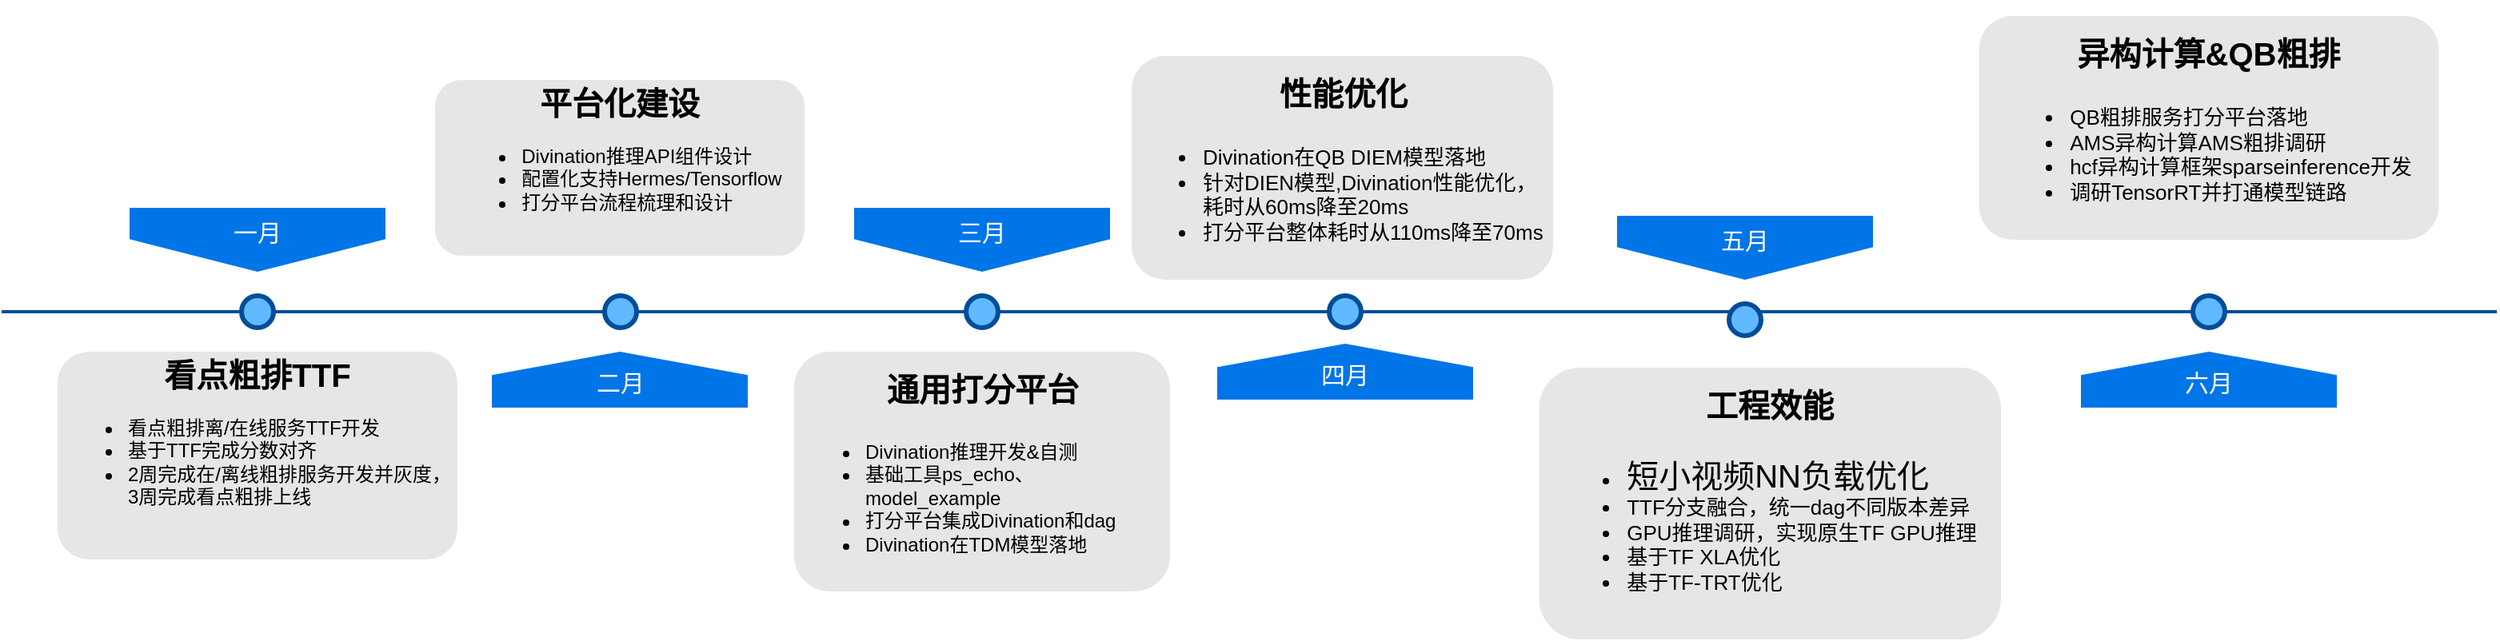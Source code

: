 <mxfile version="14.8.4" type="github">
  <diagram name="Page-1" id="82e54ff1-d628-8f03-85c4-9753963a91cd">
    <mxGraphModel dx="1730" dy="818" grid="1" gridSize="10" guides="1" tooltips="1" connect="1" arrows="1" fold="1" page="1" pageScale="1" pageWidth="1100" pageHeight="850" background="none" math="0" shadow="0">
      <root>
        <mxCell id="0" />
        <mxCell id="1" parent="0" />
        <mxCell id="4ec97bd9e5d20128-1" value="" style="line;strokeWidth=2;html=1;fillColor=none;fontSize=28;fontColor=#004D99;strokeColor=#004D99;" parent="1" vertex="1">
          <mxGeometry x="40" y="400" width="1560" height="10" as="geometry" />
        </mxCell>
        <mxCell id="4ec97bd9e5d20128-5" value="一月" style="shape=offPageConnector;whiteSpace=wrap;html=1;fillColor=#0075E8;fontSize=15;fontColor=#FFFFFF;size=0.509;verticalAlign=top;strokeColor=none;gradientDirection=east;resizeHeight=0;" parent="1" vertex="1">
          <mxGeometry x="120" y="340" width="160" height="40" as="geometry" />
        </mxCell>
        <mxCell id="4ec97bd9e5d20128-6" value="三月" style="shape=offPageConnector;whiteSpace=wrap;html=1;fillColor=#0075E8;fontSize=15;fontColor=#FFFFFF;size=0.509;verticalAlign=top;strokeColor=none;" parent="1" vertex="1">
          <mxGeometry x="573" y="340" width="160" height="40" as="geometry" />
        </mxCell>
        <mxCell id="4ec97bd9e5d20128-7" value="二月" style="shape=offPageConnector;whiteSpace=wrap;html=1;fillColor=#0075E8;fontSize=15;fontColor=#FFFFFF;size=0.418;flipV=1;verticalAlign=bottom;strokeColor=none;spacingBottom=4;" parent="1" vertex="1">
          <mxGeometry x="346.5" y="430" width="160" height="35" as="geometry" />
        </mxCell>
        <mxCell id="4ec97bd9e5d20128-8" value="四月" style="shape=offPageConnector;whiteSpace=wrap;html=1;fillColor=#0075E8;fontSize=15;fontColor=#FFFFFF;size=0.418;flipV=1;verticalAlign=bottom;strokeColor=none;spacingBottom=4;" parent="1" vertex="1">
          <mxGeometry x="800" y="425" width="160" height="35" as="geometry" />
        </mxCell>
        <mxCell id="4ec97bd9e5d20128-9" value="" style="ellipse;whiteSpace=wrap;html=1;fillColor=#61BAFF;fontSize=28;fontColor=#004D99;strokeWidth=3;strokeColor=#004D99;" parent="1" vertex="1">
          <mxGeometry x="190" y="395" width="20" height="20" as="geometry" />
        </mxCell>
        <mxCell id="4ec97bd9e5d20128-10" value="" style="ellipse;whiteSpace=wrap;html=1;fillColor=#61BAFF;fontSize=28;fontColor=#004D99;strokeWidth=3;strokeColor=#004D99;" parent="1" vertex="1">
          <mxGeometry x="417" y="395" width="20" height="20" as="geometry" />
        </mxCell>
        <mxCell id="4ec97bd9e5d20128-11" value="" style="ellipse;whiteSpace=wrap;html=1;fillColor=#61BAFF;fontSize=28;fontColor=#004D99;strokeWidth=3;strokeColor=#004D99;" parent="1" vertex="1">
          <mxGeometry x="643" y="395" width="20" height="20" as="geometry" />
        </mxCell>
        <mxCell id="4ec97bd9e5d20128-13" value="" style="ellipse;whiteSpace=wrap;html=1;fillColor=#61BAFF;fontSize=28;fontColor=#004D99;strokeWidth=3;strokeColor=#004D99;" parent="1" vertex="1">
          <mxGeometry x="870" y="395" width="20" height="20" as="geometry" />
        </mxCell>
        <mxCell id="4ec97bd9e5d20128-14" value="&lt;h1 style=&quot;font-size: 20px&quot;&gt;&lt;font style=&quot;font-size: 20px&quot;&gt;看点粗排TTF&lt;/font&gt;&lt;/h1&gt;&lt;div&gt;&lt;font style=&quot;font-size: 20px&quot;&gt;&lt;div style=&quot;text-align: left ; font-size: 12px&quot;&gt;&lt;ul&gt;&lt;li&gt;看点粗排离/在线服务TTF开发&lt;/li&gt;&lt;li&gt;基于TTF完成分数对齐&lt;/li&gt;&lt;li&gt;2周完成在/离线粗排服务开发并灰度，3周完成看点粗排上线&lt;/li&gt;&lt;/ul&gt;&lt;/div&gt;&lt;/font&gt;&lt;/div&gt;" style="text;html=1;spacing=5;spacingTop=-20;whiteSpace=wrap;overflow=hidden;strokeColor=none;strokeWidth=3;fillColor=#E6E6E6;fontSize=13;fontColor=#000000;align=center;rounded=1;" parent="1" vertex="1">
          <mxGeometry x="75" y="430" width="250" height="130" as="geometry" />
        </mxCell>
        <mxCell id="4ec97bd9e5d20128-16" value="&lt;h1 style=&quot;font-size: 20px&quot;&gt;&lt;font style=&quot;font-size: 20px&quot;&gt;平台化建设&lt;/font&gt;&lt;/h1&gt;&lt;h1 style=&quot;font-size: 20px&quot;&gt;&lt;div style=&quot;text-align: left ; font-size: 12px&quot;&gt;&lt;ul&gt;&lt;li&gt;&lt;span style=&quot;font-weight: normal&quot;&gt;Divination推理API组件设计&lt;/span&gt;&lt;/li&gt;&lt;li&gt;&lt;span style=&quot;font-weight: normal&quot;&gt;配置化支持Hermes/Tensorflow&lt;/span&gt;&lt;/li&gt;&lt;li&gt;&lt;span style=&quot;font-weight: normal&quot;&gt;打分平台流程梳理和设计&lt;/span&gt;&lt;/li&gt;&lt;/ul&gt;&lt;/div&gt;&lt;font style=&quot;font-size: 20px ; font-weight: normal&quot;&gt;&lt;br&gt;&lt;/font&gt;&lt;/h1&gt;&lt;h1 style=&quot;font-size: 20px&quot;&gt;&lt;font style=&quot;font-size: 20px ; font-weight: normal&quot;&gt;&lt;br&gt;&lt;/font&gt;&lt;/h1&gt;&lt;h1 style=&quot;font-size: 20px&quot;&gt;&lt;font style=&quot;font-size: 20px ; font-weight: normal&quot;&gt;&lt;br&gt;&lt;br&gt;&lt;/font&gt;&lt;/h1&gt;" style="text;html=1;spacing=5;spacingTop=-20;whiteSpace=wrap;overflow=hidden;strokeColor=none;strokeWidth=3;fillColor=#E6E6E6;fontSize=13;fontColor=#000000;align=center;rounded=1;" parent="1" vertex="1">
          <mxGeometry x="311" y="260" width="231" height="110" as="geometry" />
        </mxCell>
        <mxCell id="4ec97bd9e5d20128-17" value="&lt;h1&gt;&lt;span style=&quot;font-size: 20px&quot;&gt;通用打分平台&lt;/span&gt;&lt;/h1&gt;&lt;div style=&quot;font-size: 12px&quot;&gt;&lt;div style=&quot;text-align: left&quot;&gt;&lt;ul&gt;&lt;li&gt;&lt;span&gt;Divination推理开发&amp;amp;自测&lt;/span&gt;&lt;/li&gt;&lt;li&gt;基础工具ps_echo、model_example&lt;/li&gt;&lt;li&gt;打分平台集成Divination和dag&lt;/li&gt;&lt;li&gt;Divination在TDM模型落地&lt;/li&gt;&lt;/ul&gt;&lt;/div&gt;&lt;/div&gt;" style="text;html=1;spacing=5;spacingTop=-20;whiteSpace=wrap;overflow=hidden;strokeColor=none;strokeWidth=3;fillColor=#E6E6E6;fontSize=13;fontColor=#000000;align=center;rounded=1;" parent="1" vertex="1">
          <mxGeometry x="535.5" y="430" width="235" height="150" as="geometry" />
        </mxCell>
        <mxCell id="4ec97bd9e5d20128-18" value="&lt;h1&gt;&lt;font style=&quot;font-size: 20px&quot;&gt;性能优化&lt;/font&gt;&lt;/h1&gt;&lt;p&gt;&lt;/p&gt;&lt;div style=&quot;text-align: left&quot;&gt;&lt;ul&gt;&lt;li&gt;&lt;span&gt;Divination在QB DIEM模型落地&lt;/span&gt;&lt;/li&gt;&lt;li&gt;&lt;span&gt;针对DIEN模型,Divination性能优化，耗时从60ms降至20ms&lt;/span&gt;&lt;/li&gt;&lt;li&gt;&lt;span&gt;打分平台整体耗时从110ms降至70ms&lt;/span&gt;&lt;/li&gt;&lt;/ul&gt;&lt;/div&gt;&lt;p&gt;&lt;/p&gt;" style="text;html=1;spacing=5;spacingTop=-20;whiteSpace=wrap;overflow=hidden;strokeColor=none;strokeWidth=3;fillColor=#E6E6E6;fontSize=13;fontColor=#000000;align=center;rounded=1;" parent="1" vertex="1">
          <mxGeometry x="746.5" y="245" width="263.5" height="140" as="geometry" />
        </mxCell>
        <mxCell id="N6ExLA4cVjtOTRk_9aD_-2" value="" style="ellipse;whiteSpace=wrap;html=1;fillColor=#61BAFF;fontSize=28;fontColor=#004D99;strokeWidth=3;strokeColor=#004D99;" vertex="1" parent="1">
          <mxGeometry x="1120" y="400" width="20" height="20" as="geometry" />
        </mxCell>
        <mxCell id="N6ExLA4cVjtOTRk_9aD_-4" value="&lt;h1&gt;&lt;font style=&quot;font-size: 20px&quot;&gt;工程效能&lt;/font&gt;&lt;/h1&gt;&lt;div&gt;&lt;div style=&quot;text-align: left&quot;&gt;&lt;ul&gt;&lt;li&gt;&lt;span style=&quot;font-size: 20px&quot;&gt;短小视频NN负载优化&lt;/span&gt;&lt;/li&gt;&lt;li&gt;&lt;span&gt;TTF分支融合，统一dag不同版本差异&lt;/span&gt;&lt;/li&gt;&lt;li&gt;&lt;span&gt;GPU推理调研，实现原生TF GPU推理&lt;/span&gt;&lt;/li&gt;&lt;li&gt;&lt;span&gt;基于TF XLA优化&lt;/span&gt;&lt;/li&gt;&lt;li&gt;&lt;span&gt;基于TF-TRT优化&lt;/span&gt;&lt;/li&gt;&lt;/ul&gt;&lt;/div&gt;&lt;span style=&quot;font-size: 20px&quot;&gt;&lt;br&gt;&lt;/span&gt;&lt;/div&gt;" style="text;html=1;spacing=5;spacingTop=-20;whiteSpace=wrap;overflow=hidden;strokeColor=none;strokeWidth=3;fillColor=#E6E6E6;fontSize=13;fontColor=#000000;align=center;rounded=1;" vertex="1" parent="1">
          <mxGeometry x="1001.25" y="440" width="288.75" height="170" as="geometry" />
        </mxCell>
        <mxCell id="N6ExLA4cVjtOTRk_9aD_-5" value="五月" style="shape=offPageConnector;whiteSpace=wrap;html=1;fillColor=#0075E8;fontSize=15;fontColor=#FFFFFF;size=0.509;verticalAlign=top;strokeColor=none;" vertex="1" parent="1">
          <mxGeometry x="1050" y="345" width="160" height="40" as="geometry" />
        </mxCell>
        <mxCell id="N6ExLA4cVjtOTRk_9aD_-6" value="" style="ellipse;whiteSpace=wrap;html=1;fillColor=#61BAFF;fontSize=28;fontColor=#004D99;strokeWidth=3;strokeColor=#004D99;" vertex="1" parent="1">
          <mxGeometry x="1410" y="395" width="20" height="20" as="geometry" />
        </mxCell>
        <mxCell id="N6ExLA4cVjtOTRk_9aD_-7" value="六月" style="shape=offPageConnector;whiteSpace=wrap;html=1;fillColor=#0075E8;fontSize=15;fontColor=#FFFFFF;size=0.418;flipV=1;verticalAlign=bottom;strokeColor=none;spacingBottom=4;" vertex="1" parent="1">
          <mxGeometry x="1340" y="430" width="160" height="35" as="geometry" />
        </mxCell>
        <mxCell id="N6ExLA4cVjtOTRk_9aD_-8" value="&lt;h1&gt;&lt;font style=&quot;font-size: 20px&quot;&gt;异构计算&amp;amp;QB粗排&lt;/font&gt;&lt;/h1&gt;&lt;p&gt;&lt;div style=&quot;text-align: left&quot;&gt;&lt;ul&gt;&lt;li&gt;&lt;span&gt;QB粗排服务打分平台落地&lt;/span&gt;&lt;/li&gt;&lt;li&gt;&lt;span&gt;AMS异构计算AMS粗排调研&lt;/span&gt;&lt;/li&gt;&lt;li&gt;&lt;span&gt;hcf异构计算框架sparseinference开发&lt;/span&gt;&lt;/li&gt;&lt;li&gt;&lt;span&gt;调研TensorRT并打通模型链路&lt;/span&gt;&lt;/li&gt;&lt;/ul&gt;&lt;/div&gt;&lt;/p&gt;&lt;p&gt;&lt;br&gt;&lt;br&gt;&lt;/p&gt;" style="text;html=1;spacing=5;spacingTop=-20;whiteSpace=wrap;overflow=hidden;strokeColor=none;strokeWidth=3;fillColor=#E6E6E6;fontSize=13;fontColor=#000000;align=center;rounded=1;" vertex="1" parent="1">
          <mxGeometry x="1276.25" y="220" width="287.5" height="140" as="geometry" />
        </mxCell>
      </root>
    </mxGraphModel>
  </diagram>
</mxfile>
